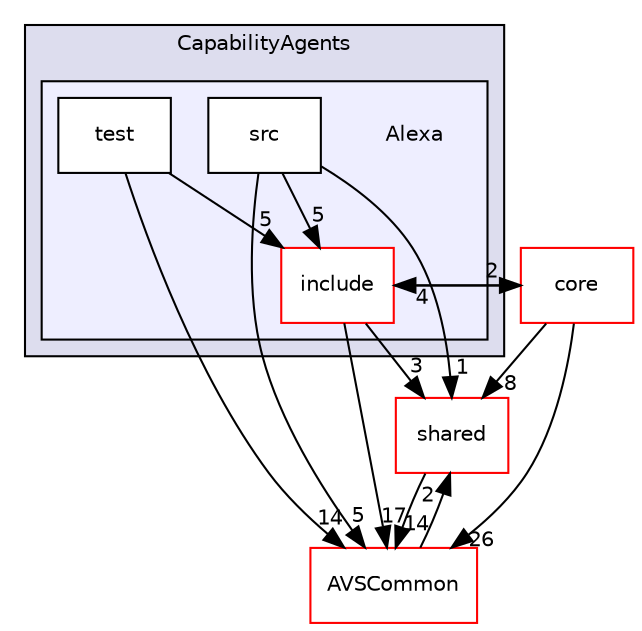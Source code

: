 digraph "/workplace/avs-device-sdk/CapabilityAgents/Alexa" {
  compound=true
  node [ fontsize="10", fontname="Helvetica"];
  edge [ labelfontsize="10", labelfontname="Helvetica"];
  subgraph clusterdir_7cf910bd1d7603f12ef47ff650cec893 {
    graph [ bgcolor="#ddddee", pencolor="black", label="CapabilityAgents" fontname="Helvetica", fontsize="10", URL="dir_7cf910bd1d7603f12ef47ff650cec893.html"]
  subgraph clusterdir_a1558373db80e0c64649c83f312e1e2c {
    graph [ bgcolor="#eeeeff", pencolor="black", label="" URL="dir_a1558373db80e0c64649c83f312e1e2c.html"];
    dir_a1558373db80e0c64649c83f312e1e2c [shape=plaintext label="Alexa"];
    dir_7bea2613620dd0e302af38c664599d1d [shape=box label="include" color="red" fillcolor="white" style="filled" URL="dir_7bea2613620dd0e302af38c664599d1d.html"];
    dir_e6e6049ce465e638800825f7769f0fe8 [shape=box label="src" color="black" fillcolor="white" style="filled" URL="dir_e6e6049ce465e638800825f7769f0fe8.html"];
    dir_0bc96bee3091e216e60f78b885692039 [shape=box label="test" color="black" fillcolor="white" style="filled" URL="dir_0bc96bee3091e216e60f78b885692039.html"];
  }
  }
  dir_9982052f7ce695d12571567315b2fafa [shape=box label="shared" fillcolor="white" style="filled" color="red" URL="dir_9982052f7ce695d12571567315b2fafa.html"];
  dir_13e65effb2bde530b17b3d5eefcd0266 [shape=box label="AVSCommon" fillcolor="white" style="filled" color="red" URL="dir_13e65effb2bde530b17b3d5eefcd0266.html"];
  dir_4270bfced15e0e73154b13468c7c9ad9 [shape=box label="core" fillcolor="white" style="filled" color="red" URL="dir_4270bfced15e0e73154b13468c7c9ad9.html"];
  dir_9982052f7ce695d12571567315b2fafa->dir_13e65effb2bde530b17b3d5eefcd0266 [headlabel="14", labeldistance=1.5 headhref="dir_000549_000017.html"];
  dir_7bea2613620dd0e302af38c664599d1d->dir_9982052f7ce695d12571567315b2fafa [headlabel="3", labeldistance=1.5 headhref="dir_000335_000549.html"];
  dir_7bea2613620dd0e302af38c664599d1d->dir_13e65effb2bde530b17b3d5eefcd0266 [headlabel="17", labeldistance=1.5 headhref="dir_000335_000017.html"];
  dir_7bea2613620dd0e302af38c664599d1d->dir_4270bfced15e0e73154b13468c7c9ad9 [headlabel="2", labeldistance=1.5 headhref="dir_000335_000426.html"];
  dir_13e65effb2bde530b17b3d5eefcd0266->dir_9982052f7ce695d12571567315b2fafa [headlabel="2", labeldistance=1.5 headhref="dir_000017_000549.html"];
  dir_4270bfced15e0e73154b13468c7c9ad9->dir_9982052f7ce695d12571567315b2fafa [headlabel="8", labeldistance=1.5 headhref="dir_000426_000549.html"];
  dir_4270bfced15e0e73154b13468c7c9ad9->dir_7bea2613620dd0e302af38c664599d1d [headlabel="4", labeldistance=1.5 headhref="dir_000426_000335.html"];
  dir_4270bfced15e0e73154b13468c7c9ad9->dir_13e65effb2bde530b17b3d5eefcd0266 [headlabel="26", labeldistance=1.5 headhref="dir_000426_000017.html"];
  dir_0bc96bee3091e216e60f78b885692039->dir_7bea2613620dd0e302af38c664599d1d [headlabel="5", labeldistance=1.5 headhref="dir_000338_000335.html"];
  dir_0bc96bee3091e216e60f78b885692039->dir_13e65effb2bde530b17b3d5eefcd0266 [headlabel="14", labeldistance=1.5 headhref="dir_000338_000017.html"];
  dir_e6e6049ce465e638800825f7769f0fe8->dir_9982052f7ce695d12571567315b2fafa [headlabel="1", labeldistance=1.5 headhref="dir_000337_000549.html"];
  dir_e6e6049ce465e638800825f7769f0fe8->dir_7bea2613620dd0e302af38c664599d1d [headlabel="5", labeldistance=1.5 headhref="dir_000337_000335.html"];
  dir_e6e6049ce465e638800825f7769f0fe8->dir_13e65effb2bde530b17b3d5eefcd0266 [headlabel="5", labeldistance=1.5 headhref="dir_000337_000017.html"];
}
